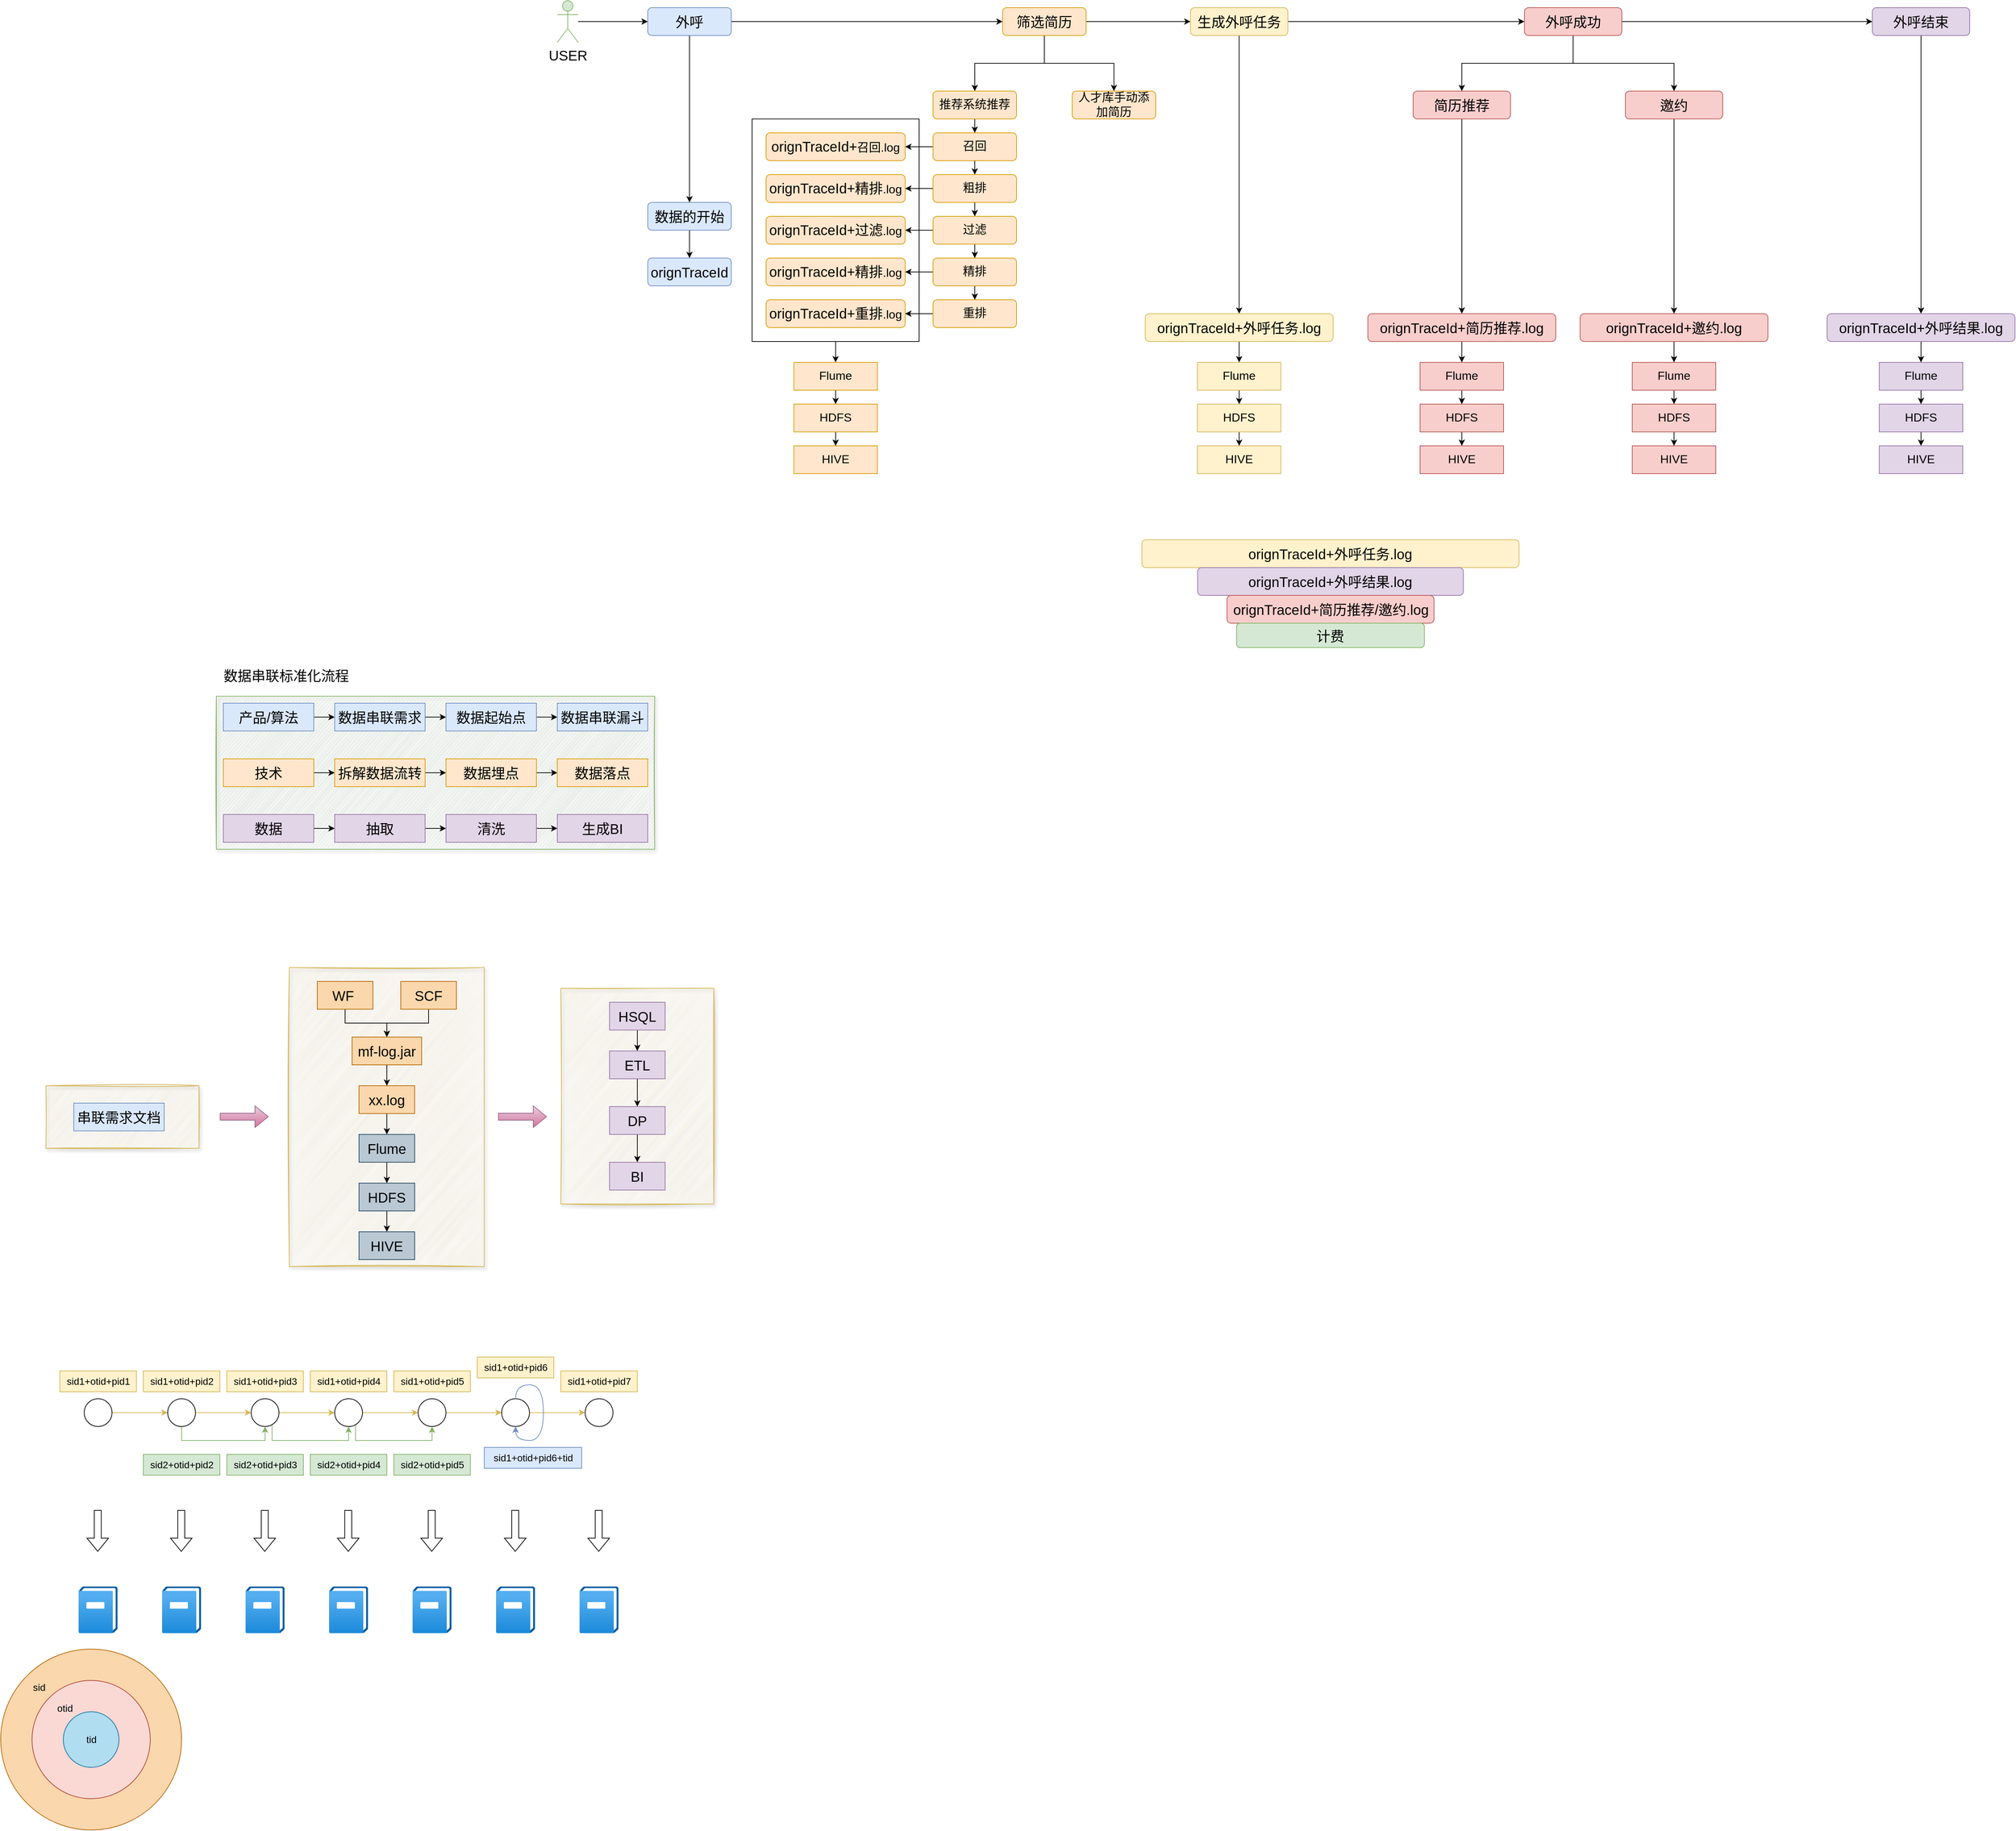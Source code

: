 <mxfile version="20.0.3" type="github">
  <diagram id="xOUsxIlK6oIiUv3rC6Rv" name="第 1 页">
    <mxGraphModel dx="2783" dy="768" grid="1" gridSize="10" guides="1" tooltips="1" connect="1" arrows="1" fold="1" page="0" pageScale="1" pageWidth="827" pageHeight="1169" math="0" shadow="0">
      <root>
        <mxCell id="0" />
        <mxCell id="1" parent="0" />
        <mxCell id="oA8SyphGOp0ClJ99qhTZ-39" value="" style="rounded=0;whiteSpace=wrap;html=1;shadow=1;glass=0;sketch=1;fontSize=20;fillColor=#fff2cc;strokeColor=#d6b656;" parent="1" vertex="1">
          <mxGeometry x="-1025" y="1540" width="280" height="430" as="geometry" />
        </mxCell>
        <mxCell id="oA8SyphGOp0ClJ99qhTZ-24" value="" style="rounded=0;whiteSpace=wrap;html=1;fontSize=20;fillColor=#d5e8d4;strokeColor=#82b366;glass=0;sketch=1;shadow=1;" parent="1" vertex="1">
          <mxGeometry x="-1130" y="1150" width="630" height="220" as="geometry" />
        </mxCell>
        <mxCell id="tTsnOzftI8GA2xI-hcc--51" value="" style="edgeStyle=orthogonalEdgeStyle;rounded=0;orthogonalLoop=1;jettySize=auto;html=1;fontSize=17;" parent="1" source="tTsnOzftI8GA2xI-hcc--47" target="tTsnOzftI8GA2xI-hcc--50" edge="1">
          <mxGeometry relative="1" as="geometry" />
        </mxCell>
        <mxCell id="tTsnOzftI8GA2xI-hcc--47" value="" style="rounded=0;whiteSpace=wrap;html=1;fontSize=17;" parent="1" vertex="1">
          <mxGeometry x="-360" y="320" width="240" height="320" as="geometry" />
        </mxCell>
        <mxCell id="tTsnOzftI8GA2xI-hcc--3" value="" style="edgeStyle=orthogonalEdgeStyle;rounded=0;orthogonalLoop=1;jettySize=auto;html=1;fontSize=20;" parent="1" source="tTsnOzftI8GA2xI-hcc--1" target="tTsnOzftI8GA2xI-hcc--2" edge="1">
          <mxGeometry relative="1" as="geometry" />
        </mxCell>
        <mxCell id="tTsnOzftI8GA2xI-hcc--17" value="" style="edgeStyle=orthogonalEdgeStyle;rounded=0;orthogonalLoop=1;jettySize=auto;html=1;fontSize=17;" parent="1" source="tTsnOzftI8GA2xI-hcc--1" target="tTsnOzftI8GA2xI-hcc--16" edge="1">
          <mxGeometry relative="1" as="geometry" />
        </mxCell>
        <mxCell id="tTsnOzftI8GA2xI-hcc--1" value="外呼" style="rounded=1;whiteSpace=wrap;html=1;fontSize=20;fillColor=#dae8fc;strokeColor=#6c8ebf;" parent="1" vertex="1">
          <mxGeometry x="-510" y="160" width="120" height="40" as="geometry" />
        </mxCell>
        <mxCell id="tTsnOzftI8GA2xI-hcc--5" value="" style="edgeStyle=orthogonalEdgeStyle;rounded=0;orthogonalLoop=1;jettySize=auto;html=1;fontSize=20;" parent="1" source="tTsnOzftI8GA2xI-hcc--2" target="tTsnOzftI8GA2xI-hcc--4" edge="1">
          <mxGeometry relative="1" as="geometry" />
        </mxCell>
        <mxCell id="tTsnOzftI8GA2xI-hcc--13" value="" style="edgeStyle=orthogonalEdgeStyle;rounded=0;orthogonalLoop=1;jettySize=auto;html=1;fontSize=20;" parent="1" source="tTsnOzftI8GA2xI-hcc--2" target="tTsnOzftI8GA2xI-hcc--12" edge="1">
          <mxGeometry relative="1" as="geometry" />
        </mxCell>
        <mxCell id="tTsnOzftI8GA2xI-hcc--15" value="" style="edgeStyle=orthogonalEdgeStyle;rounded=0;orthogonalLoop=1;jettySize=auto;html=1;fontSize=20;" parent="1" source="tTsnOzftI8GA2xI-hcc--2" target="tTsnOzftI8GA2xI-hcc--14" edge="1">
          <mxGeometry relative="1" as="geometry" />
        </mxCell>
        <mxCell id="tTsnOzftI8GA2xI-hcc--2" value="筛选简历" style="rounded=1;whiteSpace=wrap;html=1;fontSize=20;fillColor=#ffe6cc;strokeColor=#d79b00;" parent="1" vertex="1">
          <mxGeometry y="160" width="120" height="40" as="geometry" />
        </mxCell>
        <mxCell id="tTsnOzftI8GA2xI-hcc--7" value="" style="edgeStyle=orthogonalEdgeStyle;rounded=0;orthogonalLoop=1;jettySize=auto;html=1;fontSize=20;" parent="1" source="tTsnOzftI8GA2xI-hcc--4" target="tTsnOzftI8GA2xI-hcc--6" edge="1">
          <mxGeometry relative="1" as="geometry" />
        </mxCell>
        <mxCell id="tTsnOzftI8GA2xI-hcc--63" value="" style="edgeStyle=orthogonalEdgeStyle;rounded=0;orthogonalLoop=1;jettySize=auto;html=1;fontSize=17;" parent="1" source="tTsnOzftI8GA2xI-hcc--4" target="tTsnOzftI8GA2xI-hcc--62" edge="1">
          <mxGeometry relative="1" as="geometry" />
        </mxCell>
        <mxCell id="tTsnOzftI8GA2xI-hcc--4" value="生成外呼任务" style="rounded=1;whiteSpace=wrap;html=1;fontSize=20;fillColor=#fff2cc;strokeColor=#d6b656;" parent="1" vertex="1">
          <mxGeometry x="270" y="160" width="140" height="40" as="geometry" />
        </mxCell>
        <mxCell id="tTsnOzftI8GA2xI-hcc--9" value="" style="edgeStyle=orthogonalEdgeStyle;rounded=0;orthogonalLoop=1;jettySize=auto;html=1;fontSize=20;" parent="1" source="tTsnOzftI8GA2xI-hcc--6" target="tTsnOzftI8GA2xI-hcc--8" edge="1">
          <mxGeometry relative="1" as="geometry" />
        </mxCell>
        <mxCell id="tTsnOzftI8GA2xI-hcc--19" value="" style="edgeStyle=orthogonalEdgeStyle;rounded=0;orthogonalLoop=1;jettySize=auto;html=1;fontSize=17;" parent="1" source="tTsnOzftI8GA2xI-hcc--6" target="tTsnOzftI8GA2xI-hcc--18" edge="1">
          <mxGeometry relative="1" as="geometry">
            <Array as="points">
              <mxPoint x="820" y="240" />
              <mxPoint x="660" y="240" />
            </Array>
          </mxGeometry>
        </mxCell>
        <mxCell id="tTsnOzftI8GA2xI-hcc--87" style="edgeStyle=orthogonalEdgeStyle;rounded=0;orthogonalLoop=1;jettySize=auto;html=1;entryX=0.5;entryY=0;entryDx=0;entryDy=0;fontSize=17;" parent="1" source="tTsnOzftI8GA2xI-hcc--6" target="tTsnOzftI8GA2xI-hcc--20" edge="1">
          <mxGeometry relative="1" as="geometry">
            <Array as="points">
              <mxPoint x="820" y="240" />
              <mxPoint x="965" y="240" />
            </Array>
          </mxGeometry>
        </mxCell>
        <mxCell id="tTsnOzftI8GA2xI-hcc--6" value="外呼成功" style="rounded=1;whiteSpace=wrap;html=1;fontSize=20;fillColor=#f8cecc;strokeColor=#b85450;" parent="1" vertex="1">
          <mxGeometry x="750" y="160" width="140" height="40" as="geometry" />
        </mxCell>
        <mxCell id="tTsnOzftI8GA2xI-hcc--95" style="edgeStyle=orthogonalEdgeStyle;rounded=0;orthogonalLoop=1;jettySize=auto;html=1;entryX=0.5;entryY=0;entryDx=0;entryDy=0;fontSize=17;" parent="1" source="tTsnOzftI8GA2xI-hcc--8" target="tTsnOzftI8GA2xI-hcc--89" edge="1">
          <mxGeometry relative="1" as="geometry" />
        </mxCell>
        <mxCell id="tTsnOzftI8GA2xI-hcc--8" value="外呼结束" style="rounded=1;whiteSpace=wrap;html=1;fontSize=20;fillColor=#e1d5e7;strokeColor=#9673a6;" parent="1" vertex="1">
          <mxGeometry x="1250" y="160" width="140" height="40" as="geometry" />
        </mxCell>
        <mxCell id="tTsnOzftI8GA2xI-hcc--11" style="edgeStyle=orthogonalEdgeStyle;rounded=0;orthogonalLoop=1;jettySize=auto;html=1;entryX=0;entryY=0.5;entryDx=0;entryDy=0;fontSize=20;" parent="1" source="tTsnOzftI8GA2xI-hcc--10" target="tTsnOzftI8GA2xI-hcc--1" edge="1">
          <mxGeometry relative="1" as="geometry" />
        </mxCell>
        <mxCell id="tTsnOzftI8GA2xI-hcc--10" value="USER" style="shape=umlActor;verticalLabelPosition=bottom;verticalAlign=top;html=1;outlineConnect=0;fontSize=20;fillColor=#d5e8d4;strokeColor=#82b366;" parent="1" vertex="1">
          <mxGeometry x="-640" y="150" width="30" height="60" as="geometry" />
        </mxCell>
        <mxCell id="tTsnOzftI8GA2xI-hcc--25" value="" style="edgeStyle=orthogonalEdgeStyle;rounded=0;orthogonalLoop=1;jettySize=auto;html=1;fontSize=17;" parent="1" source="tTsnOzftI8GA2xI-hcc--12" target="tTsnOzftI8GA2xI-hcc--24" edge="1">
          <mxGeometry relative="1" as="geometry" />
        </mxCell>
        <mxCell id="tTsnOzftI8GA2xI-hcc--12" value="推荐系统推荐" style="rounded=1;whiteSpace=wrap;html=1;fontSize=17;fillColor=#ffe6cc;strokeColor=#d79b00;" parent="1" vertex="1">
          <mxGeometry x="-100" y="280" width="120" height="40" as="geometry" />
        </mxCell>
        <mxCell id="tTsnOzftI8GA2xI-hcc--14" value="人才库手动添加简历" style="rounded=1;whiteSpace=wrap;html=1;fontSize=17;fillColor=#ffe6cc;strokeColor=#d79b00;" parent="1" vertex="1">
          <mxGeometry x="100" y="280" width="120" height="40" as="geometry" />
        </mxCell>
        <mxCell id="tTsnOzftI8GA2xI-hcc--23" value="" style="edgeStyle=orthogonalEdgeStyle;rounded=0;orthogonalLoop=1;jettySize=auto;html=1;fontSize=17;" parent="1" source="tTsnOzftI8GA2xI-hcc--16" target="tTsnOzftI8GA2xI-hcc--22" edge="1">
          <mxGeometry relative="1" as="geometry" />
        </mxCell>
        <mxCell id="tTsnOzftI8GA2xI-hcc--16" value="数据的开始" style="rounded=1;whiteSpace=wrap;html=1;fontSize=20;fillColor=#dae8fc;strokeColor=#6c8ebf;" parent="1" vertex="1">
          <mxGeometry x="-510" y="440" width="120" height="40" as="geometry" />
        </mxCell>
        <mxCell id="tTsnOzftI8GA2xI-hcc--85" style="edgeStyle=orthogonalEdgeStyle;rounded=0;orthogonalLoop=1;jettySize=auto;html=1;entryX=0.5;entryY=0;entryDx=0;entryDy=0;fontSize=17;" parent="1" source="tTsnOzftI8GA2xI-hcc--18" target="tTsnOzftI8GA2xI-hcc--72" edge="1">
          <mxGeometry relative="1" as="geometry" />
        </mxCell>
        <mxCell id="tTsnOzftI8GA2xI-hcc--18" value="简历推荐" style="rounded=1;whiteSpace=wrap;html=1;fontSize=20;fillColor=#f8cecc;strokeColor=#b85450;" parent="1" vertex="1">
          <mxGeometry x="590" y="280" width="140" height="40" as="geometry" />
        </mxCell>
        <mxCell id="tTsnOzftI8GA2xI-hcc--86" style="edgeStyle=orthogonalEdgeStyle;rounded=0;orthogonalLoop=1;jettySize=auto;html=1;fontSize=17;" parent="1" source="tTsnOzftI8GA2xI-hcc--20" target="tTsnOzftI8GA2xI-hcc--79" edge="1">
          <mxGeometry relative="1" as="geometry" />
        </mxCell>
        <mxCell id="tTsnOzftI8GA2xI-hcc--20" value="邀约" style="rounded=1;whiteSpace=wrap;html=1;fontSize=20;fillColor=#f8cecc;strokeColor=#b85450;" parent="1" vertex="1">
          <mxGeometry x="895" y="280" width="140" height="40" as="geometry" />
        </mxCell>
        <mxCell id="tTsnOzftI8GA2xI-hcc--22" value="orignTraceId" style="rounded=1;whiteSpace=wrap;html=1;fontSize=20;fillColor=#dae8fc;strokeColor=#6c8ebf;" parent="1" vertex="1">
          <mxGeometry x="-510" y="520" width="120" height="40" as="geometry" />
        </mxCell>
        <mxCell id="tTsnOzftI8GA2xI-hcc--27" value="" style="edgeStyle=orthogonalEdgeStyle;rounded=0;orthogonalLoop=1;jettySize=auto;html=1;fontSize=17;" parent="1" source="tTsnOzftI8GA2xI-hcc--24" target="tTsnOzftI8GA2xI-hcc--26" edge="1">
          <mxGeometry relative="1" as="geometry" />
        </mxCell>
        <mxCell id="tTsnOzftI8GA2xI-hcc--46" style="edgeStyle=orthogonalEdgeStyle;rounded=0;orthogonalLoop=1;jettySize=auto;html=1;fontSize=17;" parent="1" source="tTsnOzftI8GA2xI-hcc--24" target="tTsnOzftI8GA2xI-hcc--34" edge="1">
          <mxGeometry relative="1" as="geometry" />
        </mxCell>
        <mxCell id="tTsnOzftI8GA2xI-hcc--24" value="召回" style="rounded=1;whiteSpace=wrap;html=1;fontSize=17;fillColor=#ffe6cc;strokeColor=#d79b00;" parent="1" vertex="1">
          <mxGeometry x="-100" y="340" width="120" height="40" as="geometry" />
        </mxCell>
        <mxCell id="tTsnOzftI8GA2xI-hcc--29" value="" style="edgeStyle=orthogonalEdgeStyle;rounded=0;orthogonalLoop=1;jettySize=auto;html=1;fontSize=17;" parent="1" source="tTsnOzftI8GA2xI-hcc--26" target="tTsnOzftI8GA2xI-hcc--28" edge="1">
          <mxGeometry relative="1" as="geometry" />
        </mxCell>
        <mxCell id="tTsnOzftI8GA2xI-hcc--44" style="edgeStyle=orthogonalEdgeStyle;rounded=0;orthogonalLoop=1;jettySize=auto;html=1;fontSize=17;" parent="1" source="tTsnOzftI8GA2xI-hcc--26" target="tTsnOzftI8GA2xI-hcc--36" edge="1">
          <mxGeometry relative="1" as="geometry" />
        </mxCell>
        <mxCell id="tTsnOzftI8GA2xI-hcc--26" value="粗排" style="rounded=1;whiteSpace=wrap;html=1;fontSize=17;fillColor=#ffe6cc;strokeColor=#d79b00;" parent="1" vertex="1">
          <mxGeometry x="-100" y="400" width="120" height="40" as="geometry" />
        </mxCell>
        <mxCell id="tTsnOzftI8GA2xI-hcc--31" value="" style="edgeStyle=orthogonalEdgeStyle;rounded=0;orthogonalLoop=1;jettySize=auto;html=1;fontSize=17;" parent="1" source="tTsnOzftI8GA2xI-hcc--28" target="tTsnOzftI8GA2xI-hcc--30" edge="1">
          <mxGeometry relative="1" as="geometry" />
        </mxCell>
        <mxCell id="tTsnOzftI8GA2xI-hcc--45" style="edgeStyle=orthogonalEdgeStyle;rounded=0;orthogonalLoop=1;jettySize=auto;html=1;fontSize=17;" parent="1" source="tTsnOzftI8GA2xI-hcc--28" target="tTsnOzftI8GA2xI-hcc--37" edge="1">
          <mxGeometry relative="1" as="geometry" />
        </mxCell>
        <mxCell id="tTsnOzftI8GA2xI-hcc--28" value="过滤" style="rounded=1;whiteSpace=wrap;html=1;fontSize=17;fillColor=#ffe6cc;strokeColor=#d79b00;" parent="1" vertex="1">
          <mxGeometry x="-100" y="460" width="120" height="40" as="geometry" />
        </mxCell>
        <mxCell id="tTsnOzftI8GA2xI-hcc--33" value="" style="edgeStyle=orthogonalEdgeStyle;rounded=0;orthogonalLoop=1;jettySize=auto;html=1;fontSize=17;" parent="1" source="tTsnOzftI8GA2xI-hcc--30" target="tTsnOzftI8GA2xI-hcc--32" edge="1">
          <mxGeometry relative="1" as="geometry" />
        </mxCell>
        <mxCell id="tTsnOzftI8GA2xI-hcc--42" style="edgeStyle=orthogonalEdgeStyle;rounded=0;orthogonalLoop=1;jettySize=auto;html=1;fontSize=17;" parent="1" source="tTsnOzftI8GA2xI-hcc--30" target="tTsnOzftI8GA2xI-hcc--38" edge="1">
          <mxGeometry relative="1" as="geometry" />
        </mxCell>
        <mxCell id="tTsnOzftI8GA2xI-hcc--30" value="精排" style="rounded=1;whiteSpace=wrap;html=1;fontSize=17;fillColor=#ffe6cc;strokeColor=#d79b00;" parent="1" vertex="1">
          <mxGeometry x="-100" y="520" width="120" height="40" as="geometry" />
        </mxCell>
        <mxCell id="tTsnOzftI8GA2xI-hcc--43" style="edgeStyle=orthogonalEdgeStyle;rounded=0;orthogonalLoop=1;jettySize=auto;html=1;fontSize=17;" parent="1" source="tTsnOzftI8GA2xI-hcc--32" target="tTsnOzftI8GA2xI-hcc--39" edge="1">
          <mxGeometry relative="1" as="geometry" />
        </mxCell>
        <mxCell id="tTsnOzftI8GA2xI-hcc--32" value="重排" style="rounded=1;whiteSpace=wrap;html=1;fontSize=17;fillColor=#ffe6cc;strokeColor=#d79b00;" parent="1" vertex="1">
          <mxGeometry x="-100" y="580" width="120" height="40" as="geometry" />
        </mxCell>
        <mxCell id="tTsnOzftI8GA2xI-hcc--34" value="&lt;span style=&quot;font-size: 20px;&quot;&gt;orignTraceId+&lt;/span&gt;召回.log" style="rounded=1;whiteSpace=wrap;html=1;fontSize=17;fillColor=#ffe6cc;strokeColor=#d79b00;" parent="1" vertex="1">
          <mxGeometry x="-340" y="340" width="200" height="40" as="geometry" />
        </mxCell>
        <mxCell id="tTsnOzftI8GA2xI-hcc--36" value="&lt;span style=&quot;font-size: 20px;&quot;&gt;orignTraceId+精排&lt;/span&gt;.log" style="rounded=1;whiteSpace=wrap;html=1;fontSize=17;fillColor=#ffe6cc;strokeColor=#d79b00;" parent="1" vertex="1">
          <mxGeometry x="-340" y="400" width="200" height="40" as="geometry" />
        </mxCell>
        <mxCell id="tTsnOzftI8GA2xI-hcc--37" value="&lt;span style=&quot;font-size: 20px;&quot;&gt;orignTraceId+过滤&lt;/span&gt;.log" style="rounded=1;whiteSpace=wrap;html=1;fontSize=17;fillColor=#ffe6cc;strokeColor=#d79b00;" parent="1" vertex="1">
          <mxGeometry x="-340" y="460" width="200" height="40" as="geometry" />
        </mxCell>
        <mxCell id="tTsnOzftI8GA2xI-hcc--38" value="&lt;span style=&quot;font-size: 20px;&quot;&gt;orignTraceId+精排&lt;/span&gt;.log" style="rounded=1;whiteSpace=wrap;html=1;fontSize=17;fillColor=#ffe6cc;strokeColor=#d79b00;" parent="1" vertex="1">
          <mxGeometry x="-340" y="520" width="200" height="40" as="geometry" />
        </mxCell>
        <mxCell id="tTsnOzftI8GA2xI-hcc--39" value="&lt;span style=&quot;font-size: 20px;&quot;&gt;orignTraceId+重排&lt;/span&gt;.log" style="rounded=1;whiteSpace=wrap;html=1;fontSize=17;fillColor=#ffe6cc;strokeColor=#d79b00;" parent="1" vertex="1">
          <mxGeometry x="-340" y="580" width="200" height="40" as="geometry" />
        </mxCell>
        <mxCell id="tTsnOzftI8GA2xI-hcc--53" value="" style="edgeStyle=orthogonalEdgeStyle;rounded=0;orthogonalLoop=1;jettySize=auto;html=1;fontSize=17;" parent="1" source="tTsnOzftI8GA2xI-hcc--50" target="tTsnOzftI8GA2xI-hcc--52" edge="1">
          <mxGeometry relative="1" as="geometry" />
        </mxCell>
        <mxCell id="tTsnOzftI8GA2xI-hcc--50" value="Flume" style="whiteSpace=wrap;html=1;fontSize=17;rounded=0;fillColor=#ffe6cc;strokeColor=#d79b00;" parent="1" vertex="1">
          <mxGeometry x="-300" y="670" width="120" height="40" as="geometry" />
        </mxCell>
        <mxCell id="tTsnOzftI8GA2xI-hcc--55" value="" style="edgeStyle=orthogonalEdgeStyle;rounded=0;orthogonalLoop=1;jettySize=auto;html=1;fontSize=17;" parent="1" source="tTsnOzftI8GA2xI-hcc--52" target="tTsnOzftI8GA2xI-hcc--54" edge="1">
          <mxGeometry relative="1" as="geometry" />
        </mxCell>
        <mxCell id="tTsnOzftI8GA2xI-hcc--52" value="HDFS" style="whiteSpace=wrap;html=1;fontSize=17;rounded=0;fillColor=#ffe6cc;strokeColor=#d79b00;" parent="1" vertex="1">
          <mxGeometry x="-300" y="730" width="120" height="40" as="geometry" />
        </mxCell>
        <mxCell id="tTsnOzftI8GA2xI-hcc--54" value="HIVE" style="whiteSpace=wrap;html=1;fontSize=17;rounded=0;fillColor=#ffe6cc;strokeColor=#d79b00;" parent="1" vertex="1">
          <mxGeometry x="-300" y="790" width="120" height="40" as="geometry" />
        </mxCell>
        <mxCell id="tTsnOzftI8GA2xI-hcc--70" style="edgeStyle=orthogonalEdgeStyle;rounded=0;orthogonalLoop=1;jettySize=auto;html=1;entryX=0.5;entryY=0;entryDx=0;entryDy=0;fontSize=17;" parent="1" source="tTsnOzftI8GA2xI-hcc--62" target="tTsnOzftI8GA2xI-hcc--66" edge="1">
          <mxGeometry relative="1" as="geometry" />
        </mxCell>
        <mxCell id="tTsnOzftI8GA2xI-hcc--62" value="orignTraceId+外呼任务.log" style="rounded=1;whiteSpace=wrap;html=1;fontSize=20;fillColor=#fff2cc;strokeColor=#d6b656;" parent="1" vertex="1">
          <mxGeometry x="205" y="600" width="270" height="40" as="geometry" />
        </mxCell>
        <mxCell id="tTsnOzftI8GA2xI-hcc--65" value="" style="edgeStyle=orthogonalEdgeStyle;rounded=0;orthogonalLoop=1;jettySize=auto;html=1;fontSize=17;" parent="1" source="tTsnOzftI8GA2xI-hcc--66" target="tTsnOzftI8GA2xI-hcc--68" edge="1">
          <mxGeometry relative="1" as="geometry" />
        </mxCell>
        <mxCell id="tTsnOzftI8GA2xI-hcc--66" value="Flume" style="whiteSpace=wrap;html=1;fontSize=17;rounded=0;fillColor=#fff2cc;strokeColor=#d6b656;" parent="1" vertex="1">
          <mxGeometry x="280" y="670" width="120" height="40" as="geometry" />
        </mxCell>
        <mxCell id="tTsnOzftI8GA2xI-hcc--67" value="" style="edgeStyle=orthogonalEdgeStyle;rounded=0;orthogonalLoop=1;jettySize=auto;html=1;fontSize=17;" parent="1" source="tTsnOzftI8GA2xI-hcc--68" target="tTsnOzftI8GA2xI-hcc--69" edge="1">
          <mxGeometry relative="1" as="geometry" />
        </mxCell>
        <mxCell id="tTsnOzftI8GA2xI-hcc--68" value="HDFS" style="whiteSpace=wrap;html=1;fontSize=17;rounded=0;fillColor=#fff2cc;strokeColor=#d6b656;" parent="1" vertex="1">
          <mxGeometry x="280" y="730" width="120" height="40" as="geometry" />
        </mxCell>
        <mxCell id="tTsnOzftI8GA2xI-hcc--69" value="HIVE" style="whiteSpace=wrap;html=1;fontSize=17;rounded=0;fillColor=#fff2cc;strokeColor=#d6b656;" parent="1" vertex="1">
          <mxGeometry x="280" y="790" width="120" height="40" as="geometry" />
        </mxCell>
        <mxCell id="tTsnOzftI8GA2xI-hcc--71" style="edgeStyle=orthogonalEdgeStyle;rounded=0;orthogonalLoop=1;jettySize=auto;html=1;entryX=0.5;entryY=0;entryDx=0;entryDy=0;fontSize=17;" parent="1" source="tTsnOzftI8GA2xI-hcc--72" target="tTsnOzftI8GA2xI-hcc--74" edge="1">
          <mxGeometry relative="1" as="geometry" />
        </mxCell>
        <mxCell id="tTsnOzftI8GA2xI-hcc--72" value="orignTraceId+简历推荐.log" style="rounded=1;whiteSpace=wrap;html=1;fontSize=20;fillColor=#f8cecc;strokeColor=#b85450;" parent="1" vertex="1">
          <mxGeometry x="525" y="600" width="270" height="40" as="geometry" />
        </mxCell>
        <mxCell id="tTsnOzftI8GA2xI-hcc--73" value="" style="edgeStyle=orthogonalEdgeStyle;rounded=0;orthogonalLoop=1;jettySize=auto;html=1;fontSize=17;" parent="1" source="tTsnOzftI8GA2xI-hcc--74" target="tTsnOzftI8GA2xI-hcc--76" edge="1">
          <mxGeometry relative="1" as="geometry" />
        </mxCell>
        <mxCell id="tTsnOzftI8GA2xI-hcc--74" value="Flume" style="whiteSpace=wrap;html=1;fontSize=17;rounded=0;fillColor=#f8cecc;strokeColor=#b85450;" parent="1" vertex="1">
          <mxGeometry x="600" y="670" width="120" height="40" as="geometry" />
        </mxCell>
        <mxCell id="tTsnOzftI8GA2xI-hcc--75" value="" style="edgeStyle=orthogonalEdgeStyle;rounded=0;orthogonalLoop=1;jettySize=auto;html=1;fontSize=17;" parent="1" source="tTsnOzftI8GA2xI-hcc--76" target="tTsnOzftI8GA2xI-hcc--77" edge="1">
          <mxGeometry relative="1" as="geometry" />
        </mxCell>
        <mxCell id="tTsnOzftI8GA2xI-hcc--76" value="HDFS" style="whiteSpace=wrap;html=1;fontSize=17;rounded=0;fillColor=#f8cecc;strokeColor=#b85450;" parent="1" vertex="1">
          <mxGeometry x="600" y="730" width="120" height="40" as="geometry" />
        </mxCell>
        <mxCell id="tTsnOzftI8GA2xI-hcc--77" value="HIVE" style="whiteSpace=wrap;html=1;fontSize=17;rounded=0;fillColor=#f8cecc;strokeColor=#b85450;" parent="1" vertex="1">
          <mxGeometry x="600" y="790" width="120" height="40" as="geometry" />
        </mxCell>
        <mxCell id="tTsnOzftI8GA2xI-hcc--78" style="edgeStyle=orthogonalEdgeStyle;rounded=0;orthogonalLoop=1;jettySize=auto;html=1;entryX=0.5;entryY=0;entryDx=0;entryDy=0;fontSize=17;" parent="1" source="tTsnOzftI8GA2xI-hcc--79" target="tTsnOzftI8GA2xI-hcc--81" edge="1">
          <mxGeometry relative="1" as="geometry" />
        </mxCell>
        <mxCell id="tTsnOzftI8GA2xI-hcc--79" value="orignTraceId+邀约.log" style="rounded=1;whiteSpace=wrap;html=1;fontSize=20;fillColor=#f8cecc;strokeColor=#b85450;" parent="1" vertex="1">
          <mxGeometry x="830" y="600" width="270" height="40" as="geometry" />
        </mxCell>
        <mxCell id="tTsnOzftI8GA2xI-hcc--80" value="" style="edgeStyle=orthogonalEdgeStyle;rounded=0;orthogonalLoop=1;jettySize=auto;html=1;fontSize=17;" parent="1" source="tTsnOzftI8GA2xI-hcc--81" target="tTsnOzftI8GA2xI-hcc--83" edge="1">
          <mxGeometry relative="1" as="geometry" />
        </mxCell>
        <mxCell id="tTsnOzftI8GA2xI-hcc--81" value="Flume" style="whiteSpace=wrap;html=1;fontSize=17;rounded=0;fillColor=#f8cecc;strokeColor=#b85450;" parent="1" vertex="1">
          <mxGeometry x="905" y="670" width="120" height="40" as="geometry" />
        </mxCell>
        <mxCell id="tTsnOzftI8GA2xI-hcc--82" value="" style="edgeStyle=orthogonalEdgeStyle;rounded=0;orthogonalLoop=1;jettySize=auto;html=1;fontSize=17;" parent="1" source="tTsnOzftI8GA2xI-hcc--83" target="tTsnOzftI8GA2xI-hcc--84" edge="1">
          <mxGeometry relative="1" as="geometry" />
        </mxCell>
        <mxCell id="tTsnOzftI8GA2xI-hcc--83" value="HDFS" style="whiteSpace=wrap;html=1;fontSize=17;rounded=0;fillColor=#f8cecc;strokeColor=#b85450;" parent="1" vertex="1">
          <mxGeometry x="905" y="730" width="120" height="40" as="geometry" />
        </mxCell>
        <mxCell id="tTsnOzftI8GA2xI-hcc--84" value="HIVE" style="whiteSpace=wrap;html=1;fontSize=17;rounded=0;fillColor=#f8cecc;strokeColor=#b85450;" parent="1" vertex="1">
          <mxGeometry x="905" y="790" width="120" height="40" as="geometry" />
        </mxCell>
        <mxCell id="tTsnOzftI8GA2xI-hcc--88" style="edgeStyle=orthogonalEdgeStyle;rounded=0;orthogonalLoop=1;jettySize=auto;html=1;entryX=0.5;entryY=0;entryDx=0;entryDy=0;fontSize=17;" parent="1" source="tTsnOzftI8GA2xI-hcc--89" target="tTsnOzftI8GA2xI-hcc--91" edge="1">
          <mxGeometry relative="1" as="geometry" />
        </mxCell>
        <mxCell id="tTsnOzftI8GA2xI-hcc--89" value="orignTraceId+外呼结果.log" style="rounded=1;whiteSpace=wrap;html=1;fontSize=20;fillColor=#e1d5e7;strokeColor=#9673a6;" parent="1" vertex="1">
          <mxGeometry x="1185" y="600" width="270" height="40" as="geometry" />
        </mxCell>
        <mxCell id="tTsnOzftI8GA2xI-hcc--90" value="" style="edgeStyle=orthogonalEdgeStyle;rounded=0;orthogonalLoop=1;jettySize=auto;html=1;fontSize=17;" parent="1" source="tTsnOzftI8GA2xI-hcc--91" target="tTsnOzftI8GA2xI-hcc--93" edge="1">
          <mxGeometry relative="1" as="geometry" />
        </mxCell>
        <mxCell id="tTsnOzftI8GA2xI-hcc--91" value="Flume" style="whiteSpace=wrap;html=1;fontSize=17;rounded=0;fillColor=#e1d5e7;strokeColor=#9673a6;" parent="1" vertex="1">
          <mxGeometry x="1260" y="670" width="120" height="40" as="geometry" />
        </mxCell>
        <mxCell id="tTsnOzftI8GA2xI-hcc--92" value="" style="edgeStyle=orthogonalEdgeStyle;rounded=0;orthogonalLoop=1;jettySize=auto;html=1;fontSize=17;" parent="1" source="tTsnOzftI8GA2xI-hcc--93" target="tTsnOzftI8GA2xI-hcc--94" edge="1">
          <mxGeometry relative="1" as="geometry" />
        </mxCell>
        <mxCell id="tTsnOzftI8GA2xI-hcc--93" value="HDFS" style="whiteSpace=wrap;html=1;fontSize=17;rounded=0;fillColor=#e1d5e7;strokeColor=#9673a6;" parent="1" vertex="1">
          <mxGeometry x="1260" y="730" width="120" height="40" as="geometry" />
        </mxCell>
        <mxCell id="tTsnOzftI8GA2xI-hcc--94" value="HIVE" style="whiteSpace=wrap;html=1;fontSize=17;rounded=0;fillColor=#e1d5e7;strokeColor=#9673a6;" parent="1" vertex="1">
          <mxGeometry x="1260" y="790" width="120" height="40" as="geometry" />
        </mxCell>
        <mxCell id="tTsnOzftI8GA2xI-hcc--96" value="orignTraceId+外呼任务.log" style="rounded=1;whiteSpace=wrap;html=1;fontSize=20;fillColor=#fff2cc;strokeColor=#d6b656;" parent="1" vertex="1">
          <mxGeometry x="200.25" y="925" width="542" height="40" as="geometry" />
        </mxCell>
        <mxCell id="tTsnOzftI8GA2xI-hcc--97" value="orignTraceId+外呼结果.log" style="rounded=1;whiteSpace=wrap;html=1;fontSize=20;fillColor=#e1d5e7;strokeColor=#9673a6;" parent="1" vertex="1">
          <mxGeometry x="280.25" y="965" width="382" height="40" as="geometry" />
        </mxCell>
        <mxCell id="tTsnOzftI8GA2xI-hcc--98" value="orignTraceId+简历推荐/邀约.log" style="rounded=1;whiteSpace=wrap;html=1;fontSize=20;fillColor=#f8cecc;strokeColor=#b85450;" parent="1" vertex="1">
          <mxGeometry x="322.5" y="1005" width="297.5" height="40" as="geometry" />
        </mxCell>
        <mxCell id="tTsnOzftI8GA2xI-hcc--99" value="计费" style="rounded=1;whiteSpace=wrap;html=1;fontSize=20;fillColor=#d5e8d4;strokeColor=#82b366;" parent="1" vertex="1">
          <mxGeometry x="336.25" y="1045" width="270" height="35" as="geometry" />
        </mxCell>
        <mxCell id="oA8SyphGOp0ClJ99qhTZ-3" value="" style="edgeStyle=orthogonalEdgeStyle;rounded=0;orthogonalLoop=1;jettySize=auto;html=1;fontSize=20;" parent="1" source="oA8SyphGOp0ClJ99qhTZ-1" target="oA8SyphGOp0ClJ99qhTZ-2" edge="1">
          <mxGeometry relative="1" as="geometry" />
        </mxCell>
        <mxCell id="oA8SyphGOp0ClJ99qhTZ-1" value="数据串联需求" style="rounded=0;whiteSpace=wrap;html=1;fontSize=20;fillColor=#dae8fc;strokeColor=#6c8ebf;" parent="1" vertex="1">
          <mxGeometry x="-960" y="1160" width="130" height="40" as="geometry" />
        </mxCell>
        <mxCell id="oA8SyphGOp0ClJ99qhTZ-5" value="" style="edgeStyle=orthogonalEdgeStyle;rounded=0;orthogonalLoop=1;jettySize=auto;html=1;fontSize=20;" parent="1" source="oA8SyphGOp0ClJ99qhTZ-2" target="oA8SyphGOp0ClJ99qhTZ-4" edge="1">
          <mxGeometry relative="1" as="geometry" />
        </mxCell>
        <mxCell id="oA8SyphGOp0ClJ99qhTZ-2" value="数据起始点" style="rounded=0;whiteSpace=wrap;html=1;fontSize=20;fillColor=#dae8fc;strokeColor=#6c8ebf;" parent="1" vertex="1">
          <mxGeometry x="-800" y="1160" width="130" height="40" as="geometry" />
        </mxCell>
        <mxCell id="oA8SyphGOp0ClJ99qhTZ-4" value="数据串联漏斗" style="rounded=0;whiteSpace=wrap;html=1;fontSize=20;fillColor=#dae8fc;strokeColor=#6c8ebf;" parent="1" vertex="1">
          <mxGeometry x="-640" y="1160" width="130" height="40" as="geometry" />
        </mxCell>
        <mxCell id="oA8SyphGOp0ClJ99qhTZ-7" style="edgeStyle=orthogonalEdgeStyle;rounded=0;orthogonalLoop=1;jettySize=auto;html=1;entryX=0;entryY=0.5;entryDx=0;entryDy=0;fontSize=20;" parent="1" source="oA8SyphGOp0ClJ99qhTZ-6" target="oA8SyphGOp0ClJ99qhTZ-1" edge="1">
          <mxGeometry relative="1" as="geometry" />
        </mxCell>
        <mxCell id="oA8SyphGOp0ClJ99qhTZ-6" value="产品/算法" style="rounded=0;whiteSpace=wrap;html=1;fontSize=20;fillColor=#dae8fc;strokeColor=#6c8ebf;" parent="1" vertex="1">
          <mxGeometry x="-1120" y="1160" width="130" height="40" as="geometry" />
        </mxCell>
        <mxCell id="oA8SyphGOp0ClJ99qhTZ-10" value="" style="edgeStyle=orthogonalEdgeStyle;rounded=0;orthogonalLoop=1;jettySize=auto;html=1;fontSize=20;" parent="1" source="oA8SyphGOp0ClJ99qhTZ-8" target="oA8SyphGOp0ClJ99qhTZ-9" edge="1">
          <mxGeometry relative="1" as="geometry" />
        </mxCell>
        <mxCell id="oA8SyphGOp0ClJ99qhTZ-8" value="技术" style="rounded=0;whiteSpace=wrap;html=1;fontSize=20;fillColor=#ffe6cc;strokeColor=#d79b00;" parent="1" vertex="1">
          <mxGeometry x="-1120" y="1240" width="130" height="40" as="geometry" />
        </mxCell>
        <mxCell id="oA8SyphGOp0ClJ99qhTZ-12" value="" style="edgeStyle=orthogonalEdgeStyle;rounded=0;orthogonalLoop=1;jettySize=auto;html=1;fontSize=20;" parent="1" source="oA8SyphGOp0ClJ99qhTZ-9" target="oA8SyphGOp0ClJ99qhTZ-11" edge="1">
          <mxGeometry relative="1" as="geometry" />
        </mxCell>
        <mxCell id="oA8SyphGOp0ClJ99qhTZ-9" value="拆解数据流转" style="rounded=0;whiteSpace=wrap;html=1;fontSize=20;fillColor=#ffe6cc;strokeColor=#d79b00;" parent="1" vertex="1">
          <mxGeometry x="-960" y="1240" width="130" height="40" as="geometry" />
        </mxCell>
        <mxCell id="oA8SyphGOp0ClJ99qhTZ-16" value="" style="edgeStyle=orthogonalEdgeStyle;rounded=0;orthogonalLoop=1;jettySize=auto;html=1;fontSize=20;" parent="1" source="oA8SyphGOp0ClJ99qhTZ-11" target="oA8SyphGOp0ClJ99qhTZ-15" edge="1">
          <mxGeometry relative="1" as="geometry" />
        </mxCell>
        <mxCell id="oA8SyphGOp0ClJ99qhTZ-11" value="数据埋点" style="rounded=0;whiteSpace=wrap;html=1;fontSize=20;fillColor=#ffe6cc;strokeColor=#d79b00;" parent="1" vertex="1">
          <mxGeometry x="-800" y="1240" width="130" height="40" as="geometry" />
        </mxCell>
        <mxCell id="oA8SyphGOp0ClJ99qhTZ-15" value="数据落点" style="rounded=0;whiteSpace=wrap;html=1;fontSize=20;fillColor=#ffe6cc;strokeColor=#d79b00;" parent="1" vertex="1">
          <mxGeometry x="-640" y="1240" width="130" height="40" as="geometry" />
        </mxCell>
        <mxCell id="oA8SyphGOp0ClJ99qhTZ-19" value="" style="edgeStyle=orthogonalEdgeStyle;rounded=0;orthogonalLoop=1;jettySize=auto;html=1;fontSize=20;" parent="1" source="oA8SyphGOp0ClJ99qhTZ-17" target="oA8SyphGOp0ClJ99qhTZ-18" edge="1">
          <mxGeometry relative="1" as="geometry" />
        </mxCell>
        <mxCell id="oA8SyphGOp0ClJ99qhTZ-17" value="数据" style="rounded=0;whiteSpace=wrap;html=1;fontSize=20;fillColor=#e1d5e7;strokeColor=#9673a6;" parent="1" vertex="1">
          <mxGeometry x="-1120" y="1320" width="130" height="40" as="geometry" />
        </mxCell>
        <mxCell id="oA8SyphGOp0ClJ99qhTZ-21" value="" style="edgeStyle=orthogonalEdgeStyle;rounded=0;orthogonalLoop=1;jettySize=auto;html=1;fontSize=20;" parent="1" source="oA8SyphGOp0ClJ99qhTZ-18" target="oA8SyphGOp0ClJ99qhTZ-20" edge="1">
          <mxGeometry relative="1" as="geometry" />
        </mxCell>
        <mxCell id="oA8SyphGOp0ClJ99qhTZ-18" value="抽取" style="rounded=0;whiteSpace=wrap;html=1;fontSize=20;fillColor=#e1d5e7;strokeColor=#9673a6;" parent="1" vertex="1">
          <mxGeometry x="-960" y="1320" width="130" height="40" as="geometry" />
        </mxCell>
        <mxCell id="oA8SyphGOp0ClJ99qhTZ-23" value="" style="edgeStyle=orthogonalEdgeStyle;rounded=0;orthogonalLoop=1;jettySize=auto;html=1;fontSize=20;" parent="1" source="oA8SyphGOp0ClJ99qhTZ-20" target="oA8SyphGOp0ClJ99qhTZ-22" edge="1">
          <mxGeometry relative="1" as="geometry" />
        </mxCell>
        <mxCell id="oA8SyphGOp0ClJ99qhTZ-20" value="清洗" style="rounded=0;whiteSpace=wrap;html=1;fontSize=20;fillColor=#e1d5e7;strokeColor=#9673a6;" parent="1" vertex="1">
          <mxGeometry x="-800" y="1320" width="130" height="40" as="geometry" />
        </mxCell>
        <mxCell id="oA8SyphGOp0ClJ99qhTZ-22" value="生成BI" style="rounded=0;whiteSpace=wrap;html=1;fontSize=20;fillColor=#e1d5e7;strokeColor=#9673a6;" parent="1" vertex="1">
          <mxGeometry x="-640" y="1320" width="130" height="40" as="geometry" />
        </mxCell>
        <mxCell id="oA8SyphGOp0ClJ99qhTZ-25" value="数据串联标准化流程" style="text;html=1;align=center;verticalAlign=middle;resizable=0;points=[];autosize=1;strokeColor=none;fillColor=none;fontSize=20;" parent="1" vertex="1">
          <mxGeometry x="-1130" y="1100" width="200" height="40" as="geometry" />
        </mxCell>
        <mxCell id="oA8SyphGOp0ClJ99qhTZ-40" style="edgeStyle=orthogonalEdgeStyle;rounded=0;orthogonalLoop=1;jettySize=auto;html=1;entryX=0.5;entryY=0;entryDx=0;entryDy=0;fontSize=20;" parent="1" source="oA8SyphGOp0ClJ99qhTZ-26" target="oA8SyphGOp0ClJ99qhTZ-29" edge="1">
          <mxGeometry relative="1" as="geometry" />
        </mxCell>
        <mxCell id="oA8SyphGOp0ClJ99qhTZ-26" value="WF&amp;nbsp;" style="rounded=0;whiteSpace=wrap;html=1;shadow=0;glass=0;sketch=0;fontSize=20;fillColor=#fad7ac;strokeColor=#b46504;" parent="1" vertex="1">
          <mxGeometry x="-985" y="1560" width="80" height="40" as="geometry" />
        </mxCell>
        <mxCell id="oA8SyphGOp0ClJ99qhTZ-41" style="edgeStyle=orthogonalEdgeStyle;rounded=0;orthogonalLoop=1;jettySize=auto;html=1;entryX=0.5;entryY=0;entryDx=0;entryDy=0;fontSize=20;" parent="1" source="oA8SyphGOp0ClJ99qhTZ-27" target="oA8SyphGOp0ClJ99qhTZ-29" edge="1">
          <mxGeometry relative="1" as="geometry" />
        </mxCell>
        <mxCell id="oA8SyphGOp0ClJ99qhTZ-27" value="SCF" style="rounded=0;whiteSpace=wrap;html=1;shadow=0;glass=0;sketch=0;fontSize=20;fillColor=#fad7ac;strokeColor=#b46504;" parent="1" vertex="1">
          <mxGeometry x="-865" y="1560" width="80" height="40" as="geometry" />
        </mxCell>
        <mxCell id="oA8SyphGOp0ClJ99qhTZ-32" value="" style="edgeStyle=orthogonalEdgeStyle;rounded=0;orthogonalLoop=1;jettySize=auto;html=1;fontSize=20;" parent="1" source="oA8SyphGOp0ClJ99qhTZ-29" target="oA8SyphGOp0ClJ99qhTZ-31" edge="1">
          <mxGeometry relative="1" as="geometry" />
        </mxCell>
        <mxCell id="oA8SyphGOp0ClJ99qhTZ-29" value="mf-log.jar" style="rounded=0;whiteSpace=wrap;html=1;shadow=0;glass=0;sketch=0;fontSize=20;fillColor=#fad7ac;strokeColor=#b46504;" parent="1" vertex="1">
          <mxGeometry x="-935" y="1640" width="100" height="40" as="geometry" />
        </mxCell>
        <mxCell id="oA8SyphGOp0ClJ99qhTZ-34" value="" style="edgeStyle=orthogonalEdgeStyle;rounded=0;orthogonalLoop=1;jettySize=auto;html=1;fontSize=20;" parent="1" source="oA8SyphGOp0ClJ99qhTZ-31" target="oA8SyphGOp0ClJ99qhTZ-33" edge="1">
          <mxGeometry relative="1" as="geometry" />
        </mxCell>
        <mxCell id="oA8SyphGOp0ClJ99qhTZ-31" value="xx.log" style="rounded=0;whiteSpace=wrap;html=1;shadow=0;glass=0;sketch=0;fontSize=20;fillColor=#fad7ac;strokeColor=#b46504;" parent="1" vertex="1">
          <mxGeometry x="-925" y="1710" width="80" height="40" as="geometry" />
        </mxCell>
        <mxCell id="oA8SyphGOp0ClJ99qhTZ-36" value="" style="edgeStyle=orthogonalEdgeStyle;rounded=0;orthogonalLoop=1;jettySize=auto;html=1;fontSize=20;" parent="1" source="oA8SyphGOp0ClJ99qhTZ-33" target="oA8SyphGOp0ClJ99qhTZ-35" edge="1">
          <mxGeometry relative="1" as="geometry" />
        </mxCell>
        <mxCell id="oA8SyphGOp0ClJ99qhTZ-33" value="Flume" style="rounded=0;whiteSpace=wrap;html=1;shadow=0;glass=0;sketch=0;fontSize=20;fillColor=#bac8d3;strokeColor=#23445d;" parent="1" vertex="1">
          <mxGeometry x="-925" y="1780" width="80" height="40" as="geometry" />
        </mxCell>
        <mxCell id="oA8SyphGOp0ClJ99qhTZ-38" value="" style="edgeStyle=orthogonalEdgeStyle;rounded=0;orthogonalLoop=1;jettySize=auto;html=1;fontSize=20;" parent="1" source="oA8SyphGOp0ClJ99qhTZ-35" target="oA8SyphGOp0ClJ99qhTZ-37" edge="1">
          <mxGeometry relative="1" as="geometry" />
        </mxCell>
        <mxCell id="oA8SyphGOp0ClJ99qhTZ-35" value="HDFS" style="rounded=0;whiteSpace=wrap;html=1;shadow=0;glass=0;sketch=0;fontSize=20;fillColor=#bac8d3;strokeColor=#23445d;" parent="1" vertex="1">
          <mxGeometry x="-925" y="1850" width="80" height="40" as="geometry" />
        </mxCell>
        <mxCell id="oA8SyphGOp0ClJ99qhTZ-37" value="HIVE" style="rounded=0;whiteSpace=wrap;html=1;shadow=0;glass=0;sketch=0;fontSize=20;fillColor=#bac8d3;strokeColor=#23445d;" parent="1" vertex="1">
          <mxGeometry x="-925" y="1920" width="80" height="40" as="geometry" />
        </mxCell>
        <mxCell id="oA8SyphGOp0ClJ99qhTZ-43" value="" style="shape=flexArrow;endArrow=classic;html=1;rounded=0;fontSize=20;fillColor=#e6d0de;gradientColor=#d5739d;strokeColor=#996185;" parent="1" edge="1">
          <mxGeometry width="50" height="50" relative="1" as="geometry">
            <mxPoint x="-725" y="1754.5" as="sourcePoint" />
            <mxPoint x="-655" y="1754.5" as="targetPoint" />
          </mxGeometry>
        </mxCell>
        <mxCell id="oA8SyphGOp0ClJ99qhTZ-45" value="" style="rounded=0;whiteSpace=wrap;html=1;shadow=1;glass=0;sketch=1;fontSize=20;fillColor=#fff2cc;strokeColor=#d6b656;" parent="1" vertex="1">
          <mxGeometry x="-635" y="1570" width="220" height="310" as="geometry" />
        </mxCell>
        <mxCell id="oA8SyphGOp0ClJ99qhTZ-48" value="" style="edgeStyle=orthogonalEdgeStyle;rounded=0;orthogonalLoop=1;jettySize=auto;html=1;fontSize=20;" parent="1" source="oA8SyphGOp0ClJ99qhTZ-46" target="oA8SyphGOp0ClJ99qhTZ-47" edge="1">
          <mxGeometry relative="1" as="geometry" />
        </mxCell>
        <mxCell id="oA8SyphGOp0ClJ99qhTZ-46" value="ETL" style="rounded=0;whiteSpace=wrap;html=1;shadow=0;glass=0;sketch=0;fontSize=20;fillColor=#e1d5e7;strokeColor=#9673a6;" parent="1" vertex="1">
          <mxGeometry x="-565" y="1660" width="80" height="40" as="geometry" />
        </mxCell>
        <mxCell id="oA8SyphGOp0ClJ99qhTZ-50" value="" style="edgeStyle=orthogonalEdgeStyle;rounded=0;orthogonalLoop=1;jettySize=auto;html=1;fontSize=20;" parent="1" source="oA8SyphGOp0ClJ99qhTZ-47" target="oA8SyphGOp0ClJ99qhTZ-49" edge="1">
          <mxGeometry relative="1" as="geometry" />
        </mxCell>
        <mxCell id="oA8SyphGOp0ClJ99qhTZ-47" value="DP" style="rounded=0;whiteSpace=wrap;html=1;shadow=0;glass=0;sketch=0;fontSize=20;fillColor=#e1d5e7;strokeColor=#9673a6;" parent="1" vertex="1">
          <mxGeometry x="-565" y="1740" width="80" height="40" as="geometry" />
        </mxCell>
        <mxCell id="oA8SyphGOp0ClJ99qhTZ-49" value="BI" style="rounded=0;whiteSpace=wrap;html=1;shadow=0;glass=0;sketch=0;fontSize=20;fillColor=#e1d5e7;strokeColor=#9673a6;" parent="1" vertex="1">
          <mxGeometry x="-565" y="1820" width="80" height="40" as="geometry" />
        </mxCell>
        <mxCell id="oA8SyphGOp0ClJ99qhTZ-52" style="edgeStyle=orthogonalEdgeStyle;rounded=0;orthogonalLoop=1;jettySize=auto;html=1;entryX=0.5;entryY=0;entryDx=0;entryDy=0;fontSize=20;" parent="1" source="oA8SyphGOp0ClJ99qhTZ-51" target="oA8SyphGOp0ClJ99qhTZ-46" edge="1">
          <mxGeometry relative="1" as="geometry" />
        </mxCell>
        <mxCell id="oA8SyphGOp0ClJ99qhTZ-51" value="HSQL" style="rounded=0;whiteSpace=wrap;html=1;shadow=0;glass=0;sketch=0;fontSize=20;fillColor=#e1d5e7;strokeColor=#9673a6;" parent="1" vertex="1">
          <mxGeometry x="-565" y="1590" width="80" height="40" as="geometry" />
        </mxCell>
        <mxCell id="oA8SyphGOp0ClJ99qhTZ-53" value="" style="rounded=0;whiteSpace=wrap;html=1;shadow=1;glass=0;sketch=1;fontSize=20;fillColor=#fff2cc;strokeColor=#d6b656;" parent="1" vertex="1">
          <mxGeometry x="-1375" y="1710" width="220" height="90" as="geometry" />
        </mxCell>
        <mxCell id="oA8SyphGOp0ClJ99qhTZ-55" value="" style="shape=flexArrow;endArrow=classic;html=1;rounded=0;fontSize=20;fillColor=#e6d0de;gradientColor=#d5739d;strokeColor=#996185;" parent="1" edge="1">
          <mxGeometry width="50" height="50" relative="1" as="geometry">
            <mxPoint x="-1125" y="1754.5" as="sourcePoint" />
            <mxPoint x="-1055" y="1754.5" as="targetPoint" />
          </mxGeometry>
        </mxCell>
        <mxCell id="oA8SyphGOp0ClJ99qhTZ-57" value="串联需求文档" style="rounded=0;whiteSpace=wrap;html=1;fontSize=20;fillColor=#dae8fc;strokeColor=#6c8ebf;" parent="1" vertex="1">
          <mxGeometry x="-1335" y="1735" width="130" height="40" as="geometry" />
        </mxCell>
        <mxCell id="q2ydUHDlQkc9FYqnGjgd-3" value="" style="edgeStyle=orthogonalEdgeStyle;rounded=0;orthogonalLoop=1;jettySize=auto;html=1;fillColor=#fff2cc;strokeColor=#d6b656;" edge="1" parent="1" source="q2ydUHDlQkc9FYqnGjgd-1" target="q2ydUHDlQkc9FYqnGjgd-2">
          <mxGeometry relative="1" as="geometry" />
        </mxCell>
        <mxCell id="q2ydUHDlQkc9FYqnGjgd-1" value="" style="ellipse;whiteSpace=wrap;html=1;aspect=fixed;" vertex="1" parent="1">
          <mxGeometry x="-1320" y="2160" width="40" height="40" as="geometry" />
        </mxCell>
        <mxCell id="q2ydUHDlQkc9FYqnGjgd-6" value="" style="edgeStyle=orthogonalEdgeStyle;rounded=0;orthogonalLoop=1;jettySize=auto;html=1;fillColor=#fff2cc;strokeColor=#d6b656;" edge="1" parent="1" source="q2ydUHDlQkc9FYqnGjgd-2" target="q2ydUHDlQkc9FYqnGjgd-5">
          <mxGeometry relative="1" as="geometry" />
        </mxCell>
        <mxCell id="q2ydUHDlQkc9FYqnGjgd-15" style="edgeStyle=orthogonalEdgeStyle;rounded=0;orthogonalLoop=1;jettySize=auto;html=1;entryX=0.5;entryY=1;entryDx=0;entryDy=0;fillColor=#d5e8d4;strokeColor=#82b366;" edge="1" parent="1" source="q2ydUHDlQkc9FYqnGjgd-2" target="q2ydUHDlQkc9FYqnGjgd-5">
          <mxGeometry relative="1" as="geometry">
            <Array as="points">
              <mxPoint x="-1180" y="2220" />
              <mxPoint x="-1060" y="2220" />
            </Array>
          </mxGeometry>
        </mxCell>
        <mxCell id="q2ydUHDlQkc9FYqnGjgd-2" value="" style="ellipse;whiteSpace=wrap;html=1;aspect=fixed;" vertex="1" parent="1">
          <mxGeometry x="-1200" y="2160" width="40" height="40" as="geometry" />
        </mxCell>
        <mxCell id="q2ydUHDlQkc9FYqnGjgd-4" value="sid1+otid+pid1" style="text;html=1;align=center;verticalAlign=middle;resizable=0;points=[];autosize=1;strokeColor=#d6b656;fillColor=#fff2cc;fontSize=14;" vertex="1" parent="1">
          <mxGeometry x="-1355" y="2120" width="110" height="30" as="geometry" />
        </mxCell>
        <mxCell id="q2ydUHDlQkc9FYqnGjgd-8" value="" style="edgeStyle=orthogonalEdgeStyle;rounded=0;orthogonalLoop=1;jettySize=auto;html=1;fillColor=#fff2cc;strokeColor=#d6b656;" edge="1" parent="1" source="q2ydUHDlQkc9FYqnGjgd-5" target="q2ydUHDlQkc9FYqnGjgd-7">
          <mxGeometry relative="1" as="geometry" />
        </mxCell>
        <mxCell id="q2ydUHDlQkc9FYqnGjgd-16" style="edgeStyle=orthogonalEdgeStyle;rounded=0;orthogonalLoop=1;jettySize=auto;html=1;entryX=0.5;entryY=1;entryDx=0;entryDy=0;fillColor=#d5e8d4;strokeColor=#82b366;" edge="1" parent="1" source="q2ydUHDlQkc9FYqnGjgd-5" target="q2ydUHDlQkc9FYqnGjgd-7">
          <mxGeometry relative="1" as="geometry">
            <Array as="points">
              <mxPoint x="-1050" y="2220" />
              <mxPoint x="-940" y="2220" />
            </Array>
          </mxGeometry>
        </mxCell>
        <mxCell id="q2ydUHDlQkc9FYqnGjgd-5" value="" style="ellipse;whiteSpace=wrap;html=1;aspect=fixed;" vertex="1" parent="1">
          <mxGeometry x="-1080" y="2160" width="40" height="40" as="geometry" />
        </mxCell>
        <mxCell id="q2ydUHDlQkc9FYqnGjgd-10" value="" style="edgeStyle=orthogonalEdgeStyle;rounded=0;orthogonalLoop=1;jettySize=auto;html=1;fillColor=#fff2cc;strokeColor=#d6b656;" edge="1" parent="1" source="q2ydUHDlQkc9FYqnGjgd-7" target="q2ydUHDlQkc9FYqnGjgd-9">
          <mxGeometry relative="1" as="geometry" />
        </mxCell>
        <mxCell id="q2ydUHDlQkc9FYqnGjgd-17" style="edgeStyle=orthogonalEdgeStyle;rounded=0;orthogonalLoop=1;jettySize=auto;html=1;entryX=0.5;entryY=1;entryDx=0;entryDy=0;fillColor=#d5e8d4;strokeColor=#82b366;" edge="1" parent="1" source="q2ydUHDlQkc9FYqnGjgd-7" target="q2ydUHDlQkc9FYqnGjgd-9">
          <mxGeometry relative="1" as="geometry">
            <Array as="points">
              <mxPoint x="-930" y="2220" />
              <mxPoint x="-820" y="2220" />
            </Array>
          </mxGeometry>
        </mxCell>
        <mxCell id="q2ydUHDlQkc9FYqnGjgd-7" value="" style="ellipse;whiteSpace=wrap;html=1;aspect=fixed;" vertex="1" parent="1">
          <mxGeometry x="-960" y="2160" width="40" height="40" as="geometry" />
        </mxCell>
        <mxCell id="q2ydUHDlQkc9FYqnGjgd-24" value="" style="edgeStyle=orthogonalEdgeStyle;rounded=0;orthogonalLoop=1;jettySize=auto;html=1;fontSize=14;fillColor=#fff2cc;strokeColor=#d6b656;" edge="1" parent="1" source="q2ydUHDlQkc9FYqnGjgd-9" target="q2ydUHDlQkc9FYqnGjgd-23">
          <mxGeometry relative="1" as="geometry" />
        </mxCell>
        <mxCell id="q2ydUHDlQkc9FYqnGjgd-9" value="" style="ellipse;whiteSpace=wrap;html=1;aspect=fixed;" vertex="1" parent="1">
          <mxGeometry x="-840" y="2160" width="40" height="40" as="geometry" />
        </mxCell>
        <mxCell id="q2ydUHDlQkc9FYqnGjgd-11" value="sid1+otid+pid2" style="text;html=1;align=center;verticalAlign=middle;resizable=0;points=[];autosize=1;strokeColor=#d6b656;fillColor=#fff2cc;fontSize=14;" vertex="1" parent="1">
          <mxGeometry x="-1235" y="2120" width="110" height="30" as="geometry" />
        </mxCell>
        <mxCell id="q2ydUHDlQkc9FYqnGjgd-12" value="sid1+otid+pid3" style="text;html=1;align=center;verticalAlign=middle;resizable=0;points=[];autosize=1;strokeColor=#d6b656;fillColor=#fff2cc;fontSize=14;" vertex="1" parent="1">
          <mxGeometry x="-1115" y="2120" width="110" height="30" as="geometry" />
        </mxCell>
        <mxCell id="q2ydUHDlQkc9FYqnGjgd-13" value="sid1+otid+pid4" style="text;html=1;align=center;verticalAlign=middle;resizable=0;points=[];autosize=1;strokeColor=#d6b656;fillColor=#fff2cc;fontSize=14;" vertex="1" parent="1">
          <mxGeometry x="-995" y="2120" width="110" height="30" as="geometry" />
        </mxCell>
        <mxCell id="q2ydUHDlQkc9FYqnGjgd-14" value="sid1+otid+pid5" style="text;html=1;align=center;verticalAlign=middle;resizable=0;points=[];autosize=1;strokeColor=#d6b656;fillColor=#fff2cc;fontSize=14;" vertex="1" parent="1">
          <mxGeometry x="-875" y="2120" width="110" height="30" as="geometry" />
        </mxCell>
        <mxCell id="q2ydUHDlQkc9FYqnGjgd-18" value="sid2+otid+pid2" style="text;html=1;align=center;verticalAlign=middle;resizable=0;points=[];autosize=1;strokeColor=#82b366;fillColor=#d5e8d4;fontSize=14;" vertex="1" parent="1">
          <mxGeometry x="-1235" y="2240" width="110" height="30" as="geometry" />
        </mxCell>
        <mxCell id="q2ydUHDlQkc9FYqnGjgd-19" value="sid2+otid+pid3" style="text;html=1;align=center;verticalAlign=middle;resizable=0;points=[];autosize=1;strokeColor=#82b366;fillColor=#d5e8d4;fontSize=14;" vertex="1" parent="1">
          <mxGeometry x="-1115" y="2240" width="110" height="30" as="geometry" />
        </mxCell>
        <mxCell id="q2ydUHDlQkc9FYqnGjgd-20" value="sid2+otid+pid5" style="text;html=1;align=center;verticalAlign=middle;resizable=0;points=[];autosize=1;strokeColor=#82b366;fillColor=#d5e8d4;fontSize=14;" vertex="1" parent="1">
          <mxGeometry x="-875" y="2240" width="110" height="30" as="geometry" />
        </mxCell>
        <mxCell id="q2ydUHDlQkc9FYqnGjgd-21" value="sid2+otid+pid4" style="text;html=1;align=center;verticalAlign=middle;resizable=0;points=[];autosize=1;strokeColor=#82b366;fillColor=#d5e8d4;fontSize=14;" vertex="1" parent="1">
          <mxGeometry x="-995" y="2240" width="110" height="30" as="geometry" />
        </mxCell>
        <mxCell id="q2ydUHDlQkc9FYqnGjgd-26" value="" style="edgeStyle=orthogonalEdgeStyle;rounded=0;orthogonalLoop=1;jettySize=auto;html=1;fontSize=14;fillColor=#fff2cc;strokeColor=#d6b656;" edge="1" parent="1" source="q2ydUHDlQkc9FYqnGjgd-23" target="q2ydUHDlQkc9FYqnGjgd-25">
          <mxGeometry relative="1" as="geometry" />
        </mxCell>
        <mxCell id="q2ydUHDlQkc9FYqnGjgd-23" value="" style="ellipse;whiteSpace=wrap;html=1;aspect=fixed;" vertex="1" parent="1">
          <mxGeometry x="-720" y="2160" width="40" height="40" as="geometry" />
        </mxCell>
        <mxCell id="q2ydUHDlQkc9FYqnGjgd-25" value="" style="ellipse;whiteSpace=wrap;html=1;aspect=fixed;" vertex="1" parent="1">
          <mxGeometry x="-600" y="2160" width="40" height="40" as="geometry" />
        </mxCell>
        <mxCell id="q2ydUHDlQkc9FYqnGjgd-27" value="sid1+otid+pid6" style="text;html=1;align=center;verticalAlign=middle;resizable=0;points=[];autosize=1;strokeColor=#d6b656;fillColor=#fff2cc;fontSize=14;" vertex="1" parent="1">
          <mxGeometry x="-755" y="2100" width="110" height="30" as="geometry" />
        </mxCell>
        <mxCell id="q2ydUHDlQkc9FYqnGjgd-28" value="sid1+otid+pid7" style="text;html=1;align=center;verticalAlign=middle;resizable=0;points=[];autosize=1;strokeColor=#d6b656;fillColor=#fff2cc;fontSize=14;" vertex="1" parent="1">
          <mxGeometry x="-635" y="2120" width="110" height="30" as="geometry" />
        </mxCell>
        <mxCell id="q2ydUHDlQkc9FYqnGjgd-30" style="edgeStyle=orthogonalEdgeStyle;rounded=0;orthogonalLoop=1;jettySize=auto;html=1;entryX=0.5;entryY=1;entryDx=0;entryDy=0;fontSize=14;curved=1;fillColor=#dae8fc;strokeColor=#6c8ebf;" edge="1" parent="1" source="q2ydUHDlQkc9FYqnGjgd-23" target="q2ydUHDlQkc9FYqnGjgd-23">
          <mxGeometry relative="1" as="geometry" />
        </mxCell>
        <mxCell id="q2ydUHDlQkc9FYqnGjgd-31" value="sid1+otid+pid6+tid" style="text;html=1;align=center;verticalAlign=middle;resizable=0;points=[];autosize=1;strokeColor=#6c8ebf;fillColor=#dae8fc;fontSize=14;" vertex="1" parent="1">
          <mxGeometry x="-745" y="2230" width="140" height="30" as="geometry" />
        </mxCell>
        <mxCell id="q2ydUHDlQkc9FYqnGjgd-32" value="" style="shape=flexArrow;endArrow=classic;html=1;rounded=0;fontSize=14;curved=1;" edge="1" parent="1">
          <mxGeometry width="50" height="50" relative="1" as="geometry">
            <mxPoint x="-1300.5" y="2320" as="sourcePoint" />
            <mxPoint x="-1300.5" y="2380" as="targetPoint" />
          </mxGeometry>
        </mxCell>
        <mxCell id="q2ydUHDlQkc9FYqnGjgd-34" value="" style="shape=flexArrow;endArrow=classic;html=1;rounded=0;fontSize=14;curved=1;" edge="1" parent="1">
          <mxGeometry width="50" height="50" relative="1" as="geometry">
            <mxPoint x="-1180.5" y="2320" as="sourcePoint" />
            <mxPoint x="-1180.5" y="2380" as="targetPoint" />
          </mxGeometry>
        </mxCell>
        <mxCell id="q2ydUHDlQkc9FYqnGjgd-35" value="" style="shape=flexArrow;endArrow=classic;html=1;rounded=0;fontSize=14;curved=1;" edge="1" parent="1">
          <mxGeometry width="50" height="50" relative="1" as="geometry">
            <mxPoint x="-1060.5" y="2320" as="sourcePoint" />
            <mxPoint x="-1060.5" y="2380" as="targetPoint" />
          </mxGeometry>
        </mxCell>
        <mxCell id="q2ydUHDlQkc9FYqnGjgd-36" value="" style="shape=flexArrow;endArrow=classic;html=1;rounded=0;fontSize=14;curved=1;" edge="1" parent="1">
          <mxGeometry width="50" height="50" relative="1" as="geometry">
            <mxPoint x="-940.5" y="2320" as="sourcePoint" />
            <mxPoint x="-940.5" y="2380" as="targetPoint" />
          </mxGeometry>
        </mxCell>
        <mxCell id="q2ydUHDlQkc9FYqnGjgd-37" value="" style="shape=flexArrow;endArrow=classic;html=1;rounded=0;fontSize=14;curved=1;" edge="1" parent="1">
          <mxGeometry width="50" height="50" relative="1" as="geometry">
            <mxPoint x="-820.5" y="2320" as="sourcePoint" />
            <mxPoint x="-820.5" y="2380" as="targetPoint" />
          </mxGeometry>
        </mxCell>
        <mxCell id="q2ydUHDlQkc9FYqnGjgd-38" value="" style="shape=flexArrow;endArrow=classic;html=1;rounded=0;fontSize=14;curved=1;" edge="1" parent="1">
          <mxGeometry width="50" height="50" relative="1" as="geometry">
            <mxPoint x="-700.5" y="2320" as="sourcePoint" />
            <mxPoint x="-700.5" y="2380" as="targetPoint" />
          </mxGeometry>
        </mxCell>
        <mxCell id="q2ydUHDlQkc9FYqnGjgd-39" value="" style="shape=flexArrow;endArrow=classic;html=1;rounded=0;fontSize=14;curved=1;" edge="1" parent="1">
          <mxGeometry width="50" height="50" relative="1" as="geometry">
            <mxPoint x="-580.5" y="2320" as="sourcePoint" />
            <mxPoint x="-580.5" y="2380" as="targetPoint" />
          </mxGeometry>
        </mxCell>
        <mxCell id="q2ydUHDlQkc9FYqnGjgd-40" value="" style="aspect=fixed;html=1;points=[];align=center;image;fontSize=12;image=img/lib/azure2/management_governance/Operation_Log_Classic.svg;" vertex="1" parent="1">
          <mxGeometry x="-1328" y="2430" width="56.0" height="67" as="geometry" />
        </mxCell>
        <mxCell id="q2ydUHDlQkc9FYqnGjgd-42" value="" style="aspect=fixed;html=1;points=[];align=center;image;fontSize=12;image=img/lib/azure2/management_governance/Operation_Log_Classic.svg;" vertex="1" parent="1">
          <mxGeometry x="-1208" y="2430" width="56.0" height="67" as="geometry" />
        </mxCell>
        <mxCell id="q2ydUHDlQkc9FYqnGjgd-43" value="" style="aspect=fixed;html=1;points=[];align=center;image;fontSize=12;image=img/lib/azure2/management_governance/Operation_Log_Classic.svg;" vertex="1" parent="1">
          <mxGeometry x="-1088" y="2430" width="56.0" height="67" as="geometry" />
        </mxCell>
        <mxCell id="q2ydUHDlQkc9FYqnGjgd-44" value="" style="aspect=fixed;html=1;points=[];align=center;image;fontSize=12;image=img/lib/azure2/management_governance/Operation_Log_Classic.svg;" vertex="1" parent="1">
          <mxGeometry x="-848" y="2430" width="56.0" height="67" as="geometry" />
        </mxCell>
        <mxCell id="q2ydUHDlQkc9FYqnGjgd-45" value="" style="aspect=fixed;html=1;points=[];align=center;image;fontSize=12;image=img/lib/azure2/management_governance/Operation_Log_Classic.svg;" vertex="1" parent="1">
          <mxGeometry x="-968" y="2430" width="56.0" height="67" as="geometry" />
        </mxCell>
        <mxCell id="q2ydUHDlQkc9FYqnGjgd-46" value="" style="aspect=fixed;html=1;points=[];align=center;image;fontSize=12;image=img/lib/azure2/management_governance/Operation_Log_Classic.svg;" vertex="1" parent="1">
          <mxGeometry x="-608" y="2430" width="56.0" height="67" as="geometry" />
        </mxCell>
        <mxCell id="q2ydUHDlQkc9FYqnGjgd-47" value="" style="aspect=fixed;html=1;points=[];align=center;image;fontSize=12;image=img/lib/azure2/management_governance/Operation_Log_Classic.svg;" vertex="1" parent="1">
          <mxGeometry x="-728" y="2430" width="56.0" height="67" as="geometry" />
        </mxCell>
        <mxCell id="q2ydUHDlQkc9FYqnGjgd-48" value="" style="ellipse;whiteSpace=wrap;html=1;aspect=fixed;fontSize=14;fillColor=#fad7ac;strokeColor=#b46504;" vertex="1" parent="1">
          <mxGeometry x="-1440" y="2520" width="260" height="260" as="geometry" />
        </mxCell>
        <mxCell id="q2ydUHDlQkc9FYqnGjgd-49" value="" style="ellipse;whiteSpace=wrap;html=1;aspect=fixed;fontSize=14;fillColor=#fad9d5;strokeColor=#ae4132;" vertex="1" parent="1">
          <mxGeometry x="-1395" y="2565" width="170" height="170" as="geometry" />
        </mxCell>
        <mxCell id="q2ydUHDlQkc9FYqnGjgd-50" value="" style="ellipse;whiteSpace=wrap;html=1;aspect=fixed;fontSize=14;fillColor=#b1ddf0;strokeColor=#10739e;" vertex="1" parent="1">
          <mxGeometry x="-1350" y="2610" width="80" height="80" as="geometry" />
        </mxCell>
        <mxCell id="q2ydUHDlQkc9FYqnGjgd-51" value="sid" style="text;html=1;align=center;verticalAlign=middle;resizable=0;points=[];autosize=1;strokeColor=none;fillColor=none;fontSize=14;" vertex="1" parent="1">
          <mxGeometry x="-1405" y="2560" width="40" height="30" as="geometry" />
        </mxCell>
        <mxCell id="q2ydUHDlQkc9FYqnGjgd-53" value="otid" style="text;html=1;align=center;verticalAlign=middle;resizable=0;points=[];autosize=1;strokeColor=none;fillColor=none;fontSize=14;" vertex="1" parent="1">
          <mxGeometry x="-1373" y="2590" width="50" height="30" as="geometry" />
        </mxCell>
        <mxCell id="q2ydUHDlQkc9FYqnGjgd-54" value="tid" style="text;html=1;align=center;verticalAlign=middle;resizable=0;points=[];autosize=1;strokeColor=none;fillColor=none;fontSize=14;" vertex="1" parent="1">
          <mxGeometry x="-1330" y="2635" width="40" height="30" as="geometry" />
        </mxCell>
      </root>
    </mxGraphModel>
  </diagram>
</mxfile>
